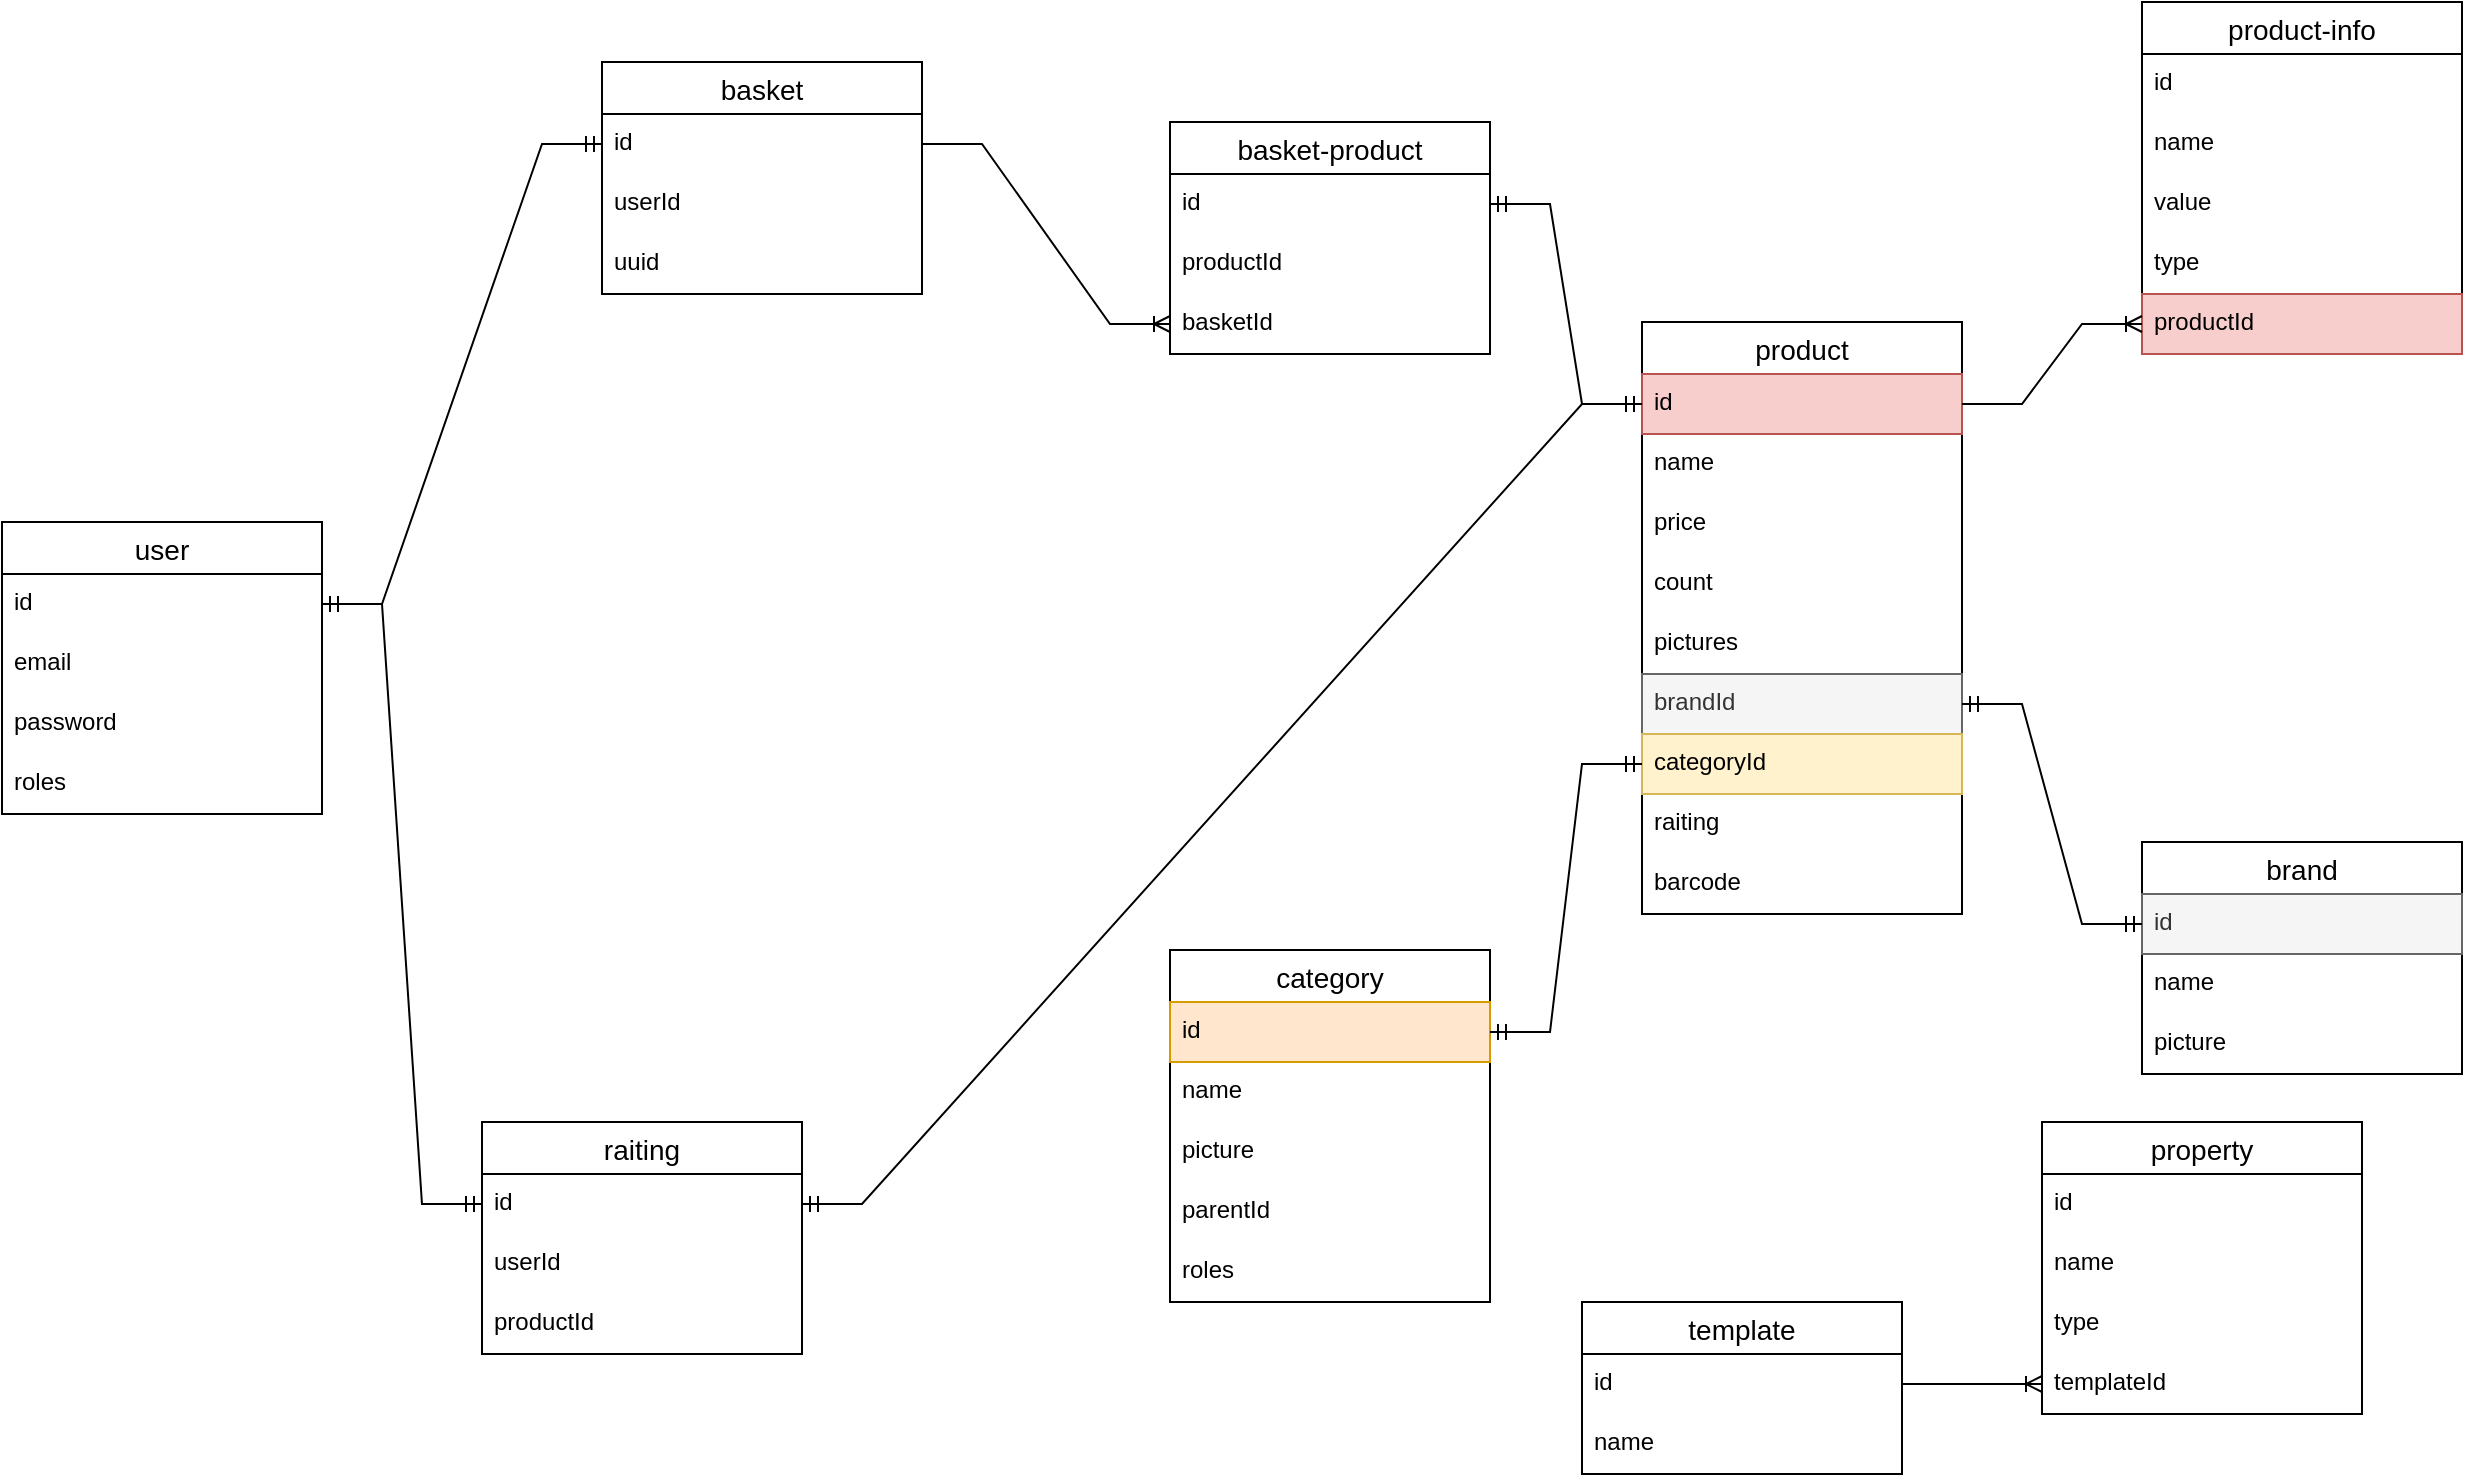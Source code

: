 <mxfile version="20.0.1" type="github">
  <diagram id="D1I-6k7Mfb01_lorKy6S" name="Page-1">
    <mxGraphModel dx="2249" dy="1963" grid="1" gridSize="10" guides="1" tooltips="1" connect="1" arrows="1" fold="1" page="1" pageScale="1" pageWidth="827" pageHeight="1169" math="0" shadow="0">
      <root>
        <mxCell id="0" />
        <mxCell id="1" parent="0" />
        <mxCell id="zUKVWzOeUtyOkBBjQSj7-12" value="property" style="swimlane;fontStyle=0;childLayout=stackLayout;horizontal=1;startSize=26;horizontalStack=0;resizeParent=1;resizeParentMax=0;resizeLast=0;collapsible=1;marginBottom=0;align=center;fontSize=14;" parent="1" vertex="1">
          <mxGeometry x="770" y="450" width="160" height="146" as="geometry" />
        </mxCell>
        <mxCell id="zUKVWzOeUtyOkBBjQSj7-13" value="id" style="text;strokeColor=none;fillColor=none;spacingLeft=4;spacingRight=4;overflow=hidden;rotatable=0;points=[[0,0.5],[1,0.5]];portConstraint=eastwest;fontSize=12;" parent="zUKVWzOeUtyOkBBjQSj7-12" vertex="1">
          <mxGeometry y="26" width="160" height="30" as="geometry" />
        </mxCell>
        <mxCell id="zUKVWzOeUtyOkBBjQSj7-14" value="name" style="text;strokeColor=none;fillColor=none;spacingLeft=4;spacingRight=4;overflow=hidden;rotatable=0;points=[[0,0.5],[1,0.5]];portConstraint=eastwest;fontSize=12;" parent="zUKVWzOeUtyOkBBjQSj7-12" vertex="1">
          <mxGeometry y="56" width="160" height="30" as="geometry" />
        </mxCell>
        <mxCell id="zUKVWzOeUtyOkBBjQSj7-15" value="type" style="text;strokeColor=none;fillColor=none;spacingLeft=4;spacingRight=4;overflow=hidden;rotatable=0;points=[[0,0.5],[1,0.5]];portConstraint=eastwest;fontSize=12;" parent="zUKVWzOeUtyOkBBjQSj7-12" vertex="1">
          <mxGeometry y="86" width="160" height="30" as="geometry" />
        </mxCell>
        <mxCell id="zUKVWzOeUtyOkBBjQSj7-17" value="templateId" style="text;strokeColor=none;fillColor=none;spacingLeft=4;spacingRight=4;overflow=hidden;rotatable=0;points=[[0,0.5],[1,0.5]];portConstraint=eastwest;fontSize=12;" parent="zUKVWzOeUtyOkBBjQSj7-12" vertex="1">
          <mxGeometry y="116" width="160" height="30" as="geometry" />
        </mxCell>
        <mxCell id="zUKVWzOeUtyOkBBjQSj7-18" value="template" style="swimlane;fontStyle=0;childLayout=stackLayout;horizontal=1;startSize=26;horizontalStack=0;resizeParent=1;resizeParentMax=0;resizeLast=0;collapsible=1;marginBottom=0;align=center;fontSize=14;" parent="1" vertex="1">
          <mxGeometry x="540" y="540" width="160" height="86" as="geometry" />
        </mxCell>
        <mxCell id="zUKVWzOeUtyOkBBjQSj7-19" value="id" style="text;strokeColor=none;fillColor=none;spacingLeft=4;spacingRight=4;overflow=hidden;rotatable=0;points=[[0,0.5],[1,0.5]];portConstraint=eastwest;fontSize=12;" parent="zUKVWzOeUtyOkBBjQSj7-18" vertex="1">
          <mxGeometry y="26" width="160" height="30" as="geometry" />
        </mxCell>
        <mxCell id="zUKVWzOeUtyOkBBjQSj7-20" value="name" style="text;strokeColor=none;fillColor=none;spacingLeft=4;spacingRight=4;overflow=hidden;rotatable=0;points=[[0,0.5],[1,0.5]];portConstraint=eastwest;fontSize=12;" parent="zUKVWzOeUtyOkBBjQSj7-18" vertex="1">
          <mxGeometry y="56" width="160" height="30" as="geometry" />
        </mxCell>
        <mxCell id="zUKVWzOeUtyOkBBjQSj7-23" value="" style="edgeStyle=entityRelationEdgeStyle;fontSize=12;html=1;endArrow=ERoneToMany;rounded=0;exitX=1;exitY=0.5;exitDx=0;exitDy=0;entryX=0;entryY=0.5;entryDx=0;entryDy=0;" parent="1" source="zUKVWzOeUtyOkBBjQSj7-19" target="zUKVWzOeUtyOkBBjQSj7-17" edge="1">
          <mxGeometry width="100" height="100" relative="1" as="geometry">
            <mxPoint x="1084" y="370" as="sourcePoint" />
            <mxPoint x="1184" y="270" as="targetPoint" />
          </mxGeometry>
        </mxCell>
        <mxCell id="zUKVWzOeUtyOkBBjQSj7-24" value="product" style="swimlane;fontStyle=0;childLayout=stackLayout;horizontal=1;startSize=26;horizontalStack=0;resizeParent=1;resizeParentMax=0;resizeLast=0;collapsible=1;marginBottom=0;align=center;fontSize=14;" parent="1" vertex="1">
          <mxGeometry x="570" y="50" width="160" height="296" as="geometry" />
        </mxCell>
        <mxCell id="zUKVWzOeUtyOkBBjQSj7-25" value="id" style="text;strokeColor=#b85450;fillColor=#f8cecc;spacingLeft=4;spacingRight=4;overflow=hidden;rotatable=0;points=[[0,0.5],[1,0.5]];portConstraint=eastwest;fontSize=12;" parent="zUKVWzOeUtyOkBBjQSj7-24" vertex="1">
          <mxGeometry y="26" width="160" height="30" as="geometry" />
        </mxCell>
        <mxCell id="zUKVWzOeUtyOkBBjQSj7-26" value="name" style="text;strokeColor=none;fillColor=none;spacingLeft=4;spacingRight=4;overflow=hidden;rotatable=0;points=[[0,0.5],[1,0.5]];portConstraint=eastwest;fontSize=12;" parent="zUKVWzOeUtyOkBBjQSj7-24" vertex="1">
          <mxGeometry y="56" width="160" height="30" as="geometry" />
        </mxCell>
        <mxCell id="zUKVWzOeUtyOkBBjQSj7-27" value="price" style="text;strokeColor=none;fillColor=none;spacingLeft=4;spacingRight=4;overflow=hidden;rotatable=0;points=[[0,0.5],[1,0.5]];portConstraint=eastwest;fontSize=12;" parent="zUKVWzOeUtyOkBBjQSj7-24" vertex="1">
          <mxGeometry y="86" width="160" height="30" as="geometry" />
        </mxCell>
        <mxCell id="zUKVWzOeUtyOkBBjQSj7-28" value="count" style="text;strokeColor=none;fillColor=none;spacingLeft=4;spacingRight=4;overflow=hidden;rotatable=0;points=[[0,0.5],[1,0.5]];portConstraint=eastwest;fontSize=12;" parent="zUKVWzOeUtyOkBBjQSj7-24" vertex="1">
          <mxGeometry y="116" width="160" height="30" as="geometry" />
        </mxCell>
        <mxCell id="zUKVWzOeUtyOkBBjQSj7-29" value="pictures" style="text;strokeColor=none;fillColor=none;spacingLeft=4;spacingRight=4;overflow=hidden;rotatable=0;points=[[0,0.5],[1,0.5]];portConstraint=eastwest;fontSize=12;" parent="zUKVWzOeUtyOkBBjQSj7-24" vertex="1">
          <mxGeometry y="146" width="160" height="30" as="geometry" />
        </mxCell>
        <mxCell id="zUKVWzOeUtyOkBBjQSj7-30" value="brandId" style="text;strokeColor=#666666;fillColor=#f5f5f5;spacingLeft=4;spacingRight=4;overflow=hidden;rotatable=0;points=[[0,0.5],[1,0.5]];portConstraint=eastwest;fontSize=12;fontColor=#333333;" parent="zUKVWzOeUtyOkBBjQSj7-24" vertex="1">
          <mxGeometry y="176" width="160" height="30" as="geometry" />
        </mxCell>
        <mxCell id="zUKVWzOeUtyOkBBjQSj7-31" value="categoryId" style="text;strokeColor=#d6b656;fillColor=#fff2cc;spacingLeft=4;spacingRight=4;overflow=hidden;rotatable=0;points=[[0,0.5],[1,0.5]];portConstraint=eastwest;fontSize=12;" parent="zUKVWzOeUtyOkBBjQSj7-24" vertex="1">
          <mxGeometry y="206" width="160" height="30" as="geometry" />
        </mxCell>
        <mxCell id="zUKVWzOeUtyOkBBjQSj7-78" value="raiting" style="text;spacingLeft=4;spacingRight=4;overflow=hidden;rotatable=0;points=[[0,0.5],[1,0.5]];portConstraint=eastwest;fontSize=12;" parent="zUKVWzOeUtyOkBBjQSj7-24" vertex="1">
          <mxGeometry y="236" width="160" height="30" as="geometry" />
        </mxCell>
        <mxCell id="38IZTaRunIM7EvuJaTny-2" value="barcode" style="text;spacingLeft=4;spacingRight=4;overflow=hidden;rotatable=0;points=[[0,0.5],[1,0.5]];portConstraint=eastwest;fontSize=12;" vertex="1" parent="zUKVWzOeUtyOkBBjQSj7-24">
          <mxGeometry y="266" width="160" height="30" as="geometry" />
        </mxCell>
        <mxCell id="zUKVWzOeUtyOkBBjQSj7-32" value="category" style="swimlane;fontStyle=0;childLayout=stackLayout;horizontal=1;startSize=26;horizontalStack=0;resizeParent=1;resizeParentMax=0;resizeLast=0;collapsible=1;marginBottom=0;align=center;fontSize=14;" parent="1" vertex="1">
          <mxGeometry x="334" y="364" width="160" height="176" as="geometry" />
        </mxCell>
        <mxCell id="zUKVWzOeUtyOkBBjQSj7-33" value="id" style="text;strokeColor=#d79b00;fillColor=#ffe6cc;spacingLeft=4;spacingRight=4;overflow=hidden;rotatable=0;points=[[0,0.5],[1,0.5]];portConstraint=eastwest;fontSize=12;" parent="zUKVWzOeUtyOkBBjQSj7-32" vertex="1">
          <mxGeometry y="26" width="160" height="30" as="geometry" />
        </mxCell>
        <mxCell id="zUKVWzOeUtyOkBBjQSj7-34" value="name" style="text;strokeColor=none;fillColor=none;spacingLeft=4;spacingRight=4;overflow=hidden;rotatable=0;points=[[0,0.5],[1,0.5]];portConstraint=eastwest;fontSize=12;" parent="zUKVWzOeUtyOkBBjQSj7-32" vertex="1">
          <mxGeometry y="56" width="160" height="30" as="geometry" />
        </mxCell>
        <mxCell id="zUKVWzOeUtyOkBBjQSj7-35" value="picture" style="text;strokeColor=none;fillColor=none;spacingLeft=4;spacingRight=4;overflow=hidden;rotatable=0;points=[[0,0.5],[1,0.5]];portConstraint=eastwest;fontSize=12;" parent="zUKVWzOeUtyOkBBjQSj7-32" vertex="1">
          <mxGeometry y="86" width="160" height="30" as="geometry" />
        </mxCell>
        <mxCell id="zUKVWzOeUtyOkBBjQSj7-36" value="parentId" style="text;strokeColor=none;fillColor=none;spacingLeft=4;spacingRight=4;overflow=hidden;rotatable=0;points=[[0,0.5],[1,0.5]];portConstraint=eastwest;fontSize=12;" parent="zUKVWzOeUtyOkBBjQSj7-32" vertex="1">
          <mxGeometry y="116" width="160" height="30" as="geometry" />
        </mxCell>
        <mxCell id="zUKVWzOeUtyOkBBjQSj7-79" value="roles" style="text;strokeColor=none;fillColor=none;spacingLeft=4;spacingRight=4;overflow=hidden;rotatable=0;points=[[0,0.5],[1,0.5]];portConstraint=eastwest;fontSize=12;" parent="zUKVWzOeUtyOkBBjQSj7-32" vertex="1">
          <mxGeometry y="146" width="160" height="30" as="geometry" />
        </mxCell>
        <mxCell id="zUKVWzOeUtyOkBBjQSj7-37" value="" style="edgeStyle=entityRelationEdgeStyle;fontSize=12;html=1;endArrow=ERmandOne;startArrow=ERmandOne;rounded=0;exitX=1;exitY=0.5;exitDx=0;exitDy=0;entryX=0;entryY=0.5;entryDx=0;entryDy=0;" parent="1" source="zUKVWzOeUtyOkBBjQSj7-33" target="zUKVWzOeUtyOkBBjQSj7-31" edge="1">
          <mxGeometry width="100" height="100" relative="1" as="geometry">
            <mxPoint x="520" y="160" as="sourcePoint" />
            <mxPoint x="620" y="60" as="targetPoint" />
          </mxGeometry>
        </mxCell>
        <mxCell id="zUKVWzOeUtyOkBBjQSj7-42" value="brand" style="swimlane;fontStyle=0;childLayout=stackLayout;horizontal=1;startSize=26;horizontalStack=0;resizeParent=1;resizeParentMax=0;resizeLast=0;collapsible=1;marginBottom=0;align=center;fontSize=14;" parent="1" vertex="1">
          <mxGeometry x="820" y="310" width="160" height="116" as="geometry" />
        </mxCell>
        <mxCell id="zUKVWzOeUtyOkBBjQSj7-43" value="id" style="text;strokeColor=#666666;fillColor=#f5f5f5;spacingLeft=4;spacingRight=4;overflow=hidden;rotatable=0;points=[[0,0.5],[1,0.5]];portConstraint=eastwest;fontSize=12;fontColor=#333333;" parent="zUKVWzOeUtyOkBBjQSj7-42" vertex="1">
          <mxGeometry y="26" width="160" height="30" as="geometry" />
        </mxCell>
        <mxCell id="zUKVWzOeUtyOkBBjQSj7-44" value="name" style="text;strokeColor=none;fillColor=none;spacingLeft=4;spacingRight=4;overflow=hidden;rotatable=0;points=[[0,0.5],[1,0.5]];portConstraint=eastwest;fontSize=12;" parent="zUKVWzOeUtyOkBBjQSj7-42" vertex="1">
          <mxGeometry y="56" width="160" height="30" as="geometry" />
        </mxCell>
        <mxCell id="zUKVWzOeUtyOkBBjQSj7-45" value="picture" style="text;strokeColor=none;fillColor=none;spacingLeft=4;spacingRight=4;overflow=hidden;rotatable=0;points=[[0,0.5],[1,0.5]];portConstraint=eastwest;fontSize=12;" parent="zUKVWzOeUtyOkBBjQSj7-42" vertex="1">
          <mxGeometry y="86" width="160" height="30" as="geometry" />
        </mxCell>
        <mxCell id="zUKVWzOeUtyOkBBjQSj7-46" value="" style="edgeStyle=entityRelationEdgeStyle;fontSize=12;html=1;endArrow=ERmandOne;startArrow=ERmandOne;rounded=0;entryX=0;entryY=0.5;entryDx=0;entryDy=0;exitX=1;exitY=0.5;exitDx=0;exitDy=0;" parent="1" source="zUKVWzOeUtyOkBBjQSj7-30" target="zUKVWzOeUtyOkBBjQSj7-43" edge="1">
          <mxGeometry width="100" height="100" relative="1" as="geometry">
            <mxPoint x="520" y="260" as="sourcePoint" />
            <mxPoint x="620" y="160" as="targetPoint" />
          </mxGeometry>
        </mxCell>
        <mxCell id="zUKVWzOeUtyOkBBjQSj7-47" value="product-info" style="swimlane;fontStyle=0;childLayout=stackLayout;horizontal=1;startSize=26;horizontalStack=0;resizeParent=1;resizeParentMax=0;resizeLast=0;collapsible=1;marginBottom=0;align=center;fontSize=14;" parent="1" vertex="1">
          <mxGeometry x="820" y="-110" width="160" height="176" as="geometry" />
        </mxCell>
        <mxCell id="zUKVWzOeUtyOkBBjQSj7-48" value="id" style="text;strokeColor=none;fillColor=none;spacingLeft=4;spacingRight=4;overflow=hidden;rotatable=0;points=[[0,0.5],[1,0.5]];portConstraint=eastwest;fontSize=12;" parent="zUKVWzOeUtyOkBBjQSj7-47" vertex="1">
          <mxGeometry y="26" width="160" height="30" as="geometry" />
        </mxCell>
        <mxCell id="zUKVWzOeUtyOkBBjQSj7-49" value="name" style="text;strokeColor=none;fillColor=none;spacingLeft=4;spacingRight=4;overflow=hidden;rotatable=0;points=[[0,0.5],[1,0.5]];portConstraint=eastwest;fontSize=12;" parent="zUKVWzOeUtyOkBBjQSj7-47" vertex="1">
          <mxGeometry y="56" width="160" height="30" as="geometry" />
        </mxCell>
        <mxCell id="zUKVWzOeUtyOkBBjQSj7-50" value="value" style="text;strokeColor=none;fillColor=none;spacingLeft=4;spacingRight=4;overflow=hidden;rotatable=0;points=[[0,0.5],[1,0.5]];portConstraint=eastwest;fontSize=12;" parent="zUKVWzOeUtyOkBBjQSj7-47" vertex="1">
          <mxGeometry y="86" width="160" height="30" as="geometry" />
        </mxCell>
        <mxCell id="zUKVWzOeUtyOkBBjQSj7-51" value="type" style="text;strokeColor=none;fillColor=none;spacingLeft=4;spacingRight=4;overflow=hidden;rotatable=0;points=[[0,0.5],[1,0.5]];portConstraint=eastwest;fontSize=12;" parent="zUKVWzOeUtyOkBBjQSj7-47" vertex="1">
          <mxGeometry y="116" width="160" height="30" as="geometry" />
        </mxCell>
        <mxCell id="zUKVWzOeUtyOkBBjQSj7-52" value="productId" style="text;strokeColor=#b85450;fillColor=#f8cecc;spacingLeft=4;spacingRight=4;overflow=hidden;rotatable=0;points=[[0,0.5],[1,0.5]];portConstraint=eastwest;fontSize=12;" parent="zUKVWzOeUtyOkBBjQSj7-47" vertex="1">
          <mxGeometry y="146" width="160" height="30" as="geometry" />
        </mxCell>
        <mxCell id="zUKVWzOeUtyOkBBjQSj7-53" value="" style="edgeStyle=entityRelationEdgeStyle;fontSize=12;html=1;endArrow=ERoneToMany;rounded=0;entryX=0;entryY=0.5;entryDx=0;entryDy=0;exitX=1;exitY=0.5;exitDx=0;exitDy=0;" parent="1" source="zUKVWzOeUtyOkBBjQSj7-25" target="zUKVWzOeUtyOkBBjQSj7-52" edge="1">
          <mxGeometry width="100" height="100" relative="1" as="geometry">
            <mxPoint x="800" y="100" as="sourcePoint" />
            <mxPoint x="900" as="targetPoint" />
          </mxGeometry>
        </mxCell>
        <mxCell id="zUKVWzOeUtyOkBBjQSj7-68" value="basket" style="swimlane;fontStyle=0;childLayout=stackLayout;horizontal=1;startSize=26;horizontalStack=0;resizeParent=1;resizeParentMax=0;resizeLast=0;collapsible=1;marginBottom=0;align=center;fontSize=14;" parent="1" vertex="1">
          <mxGeometry x="50" y="-80" width="160" height="116" as="geometry" />
        </mxCell>
        <mxCell id="zUKVWzOeUtyOkBBjQSj7-69" value="id" style="text;strokeColor=none;fillColor=none;spacingLeft=4;spacingRight=4;overflow=hidden;rotatable=0;points=[[0,0.5],[1,0.5]];portConstraint=eastwest;fontSize=12;" parent="zUKVWzOeUtyOkBBjQSj7-68" vertex="1">
          <mxGeometry y="26" width="160" height="30" as="geometry" />
        </mxCell>
        <mxCell id="zUKVWzOeUtyOkBBjQSj7-70" value="userId" style="text;strokeColor=none;fillColor=none;spacingLeft=4;spacingRight=4;overflow=hidden;rotatable=0;points=[[0,0.5],[1,0.5]];portConstraint=eastwest;fontSize=12;" parent="zUKVWzOeUtyOkBBjQSj7-68" vertex="1">
          <mxGeometry y="56" width="160" height="30" as="geometry" />
        </mxCell>
        <mxCell id="zUKVWzOeUtyOkBBjQSj7-71" value="uuid" style="text;strokeColor=none;fillColor=none;spacingLeft=4;spacingRight=4;overflow=hidden;rotatable=0;points=[[0,0.5],[1,0.5]];portConstraint=eastwest;fontSize=12;" parent="zUKVWzOeUtyOkBBjQSj7-68" vertex="1">
          <mxGeometry y="86" width="160" height="30" as="geometry" />
        </mxCell>
        <mxCell id="zUKVWzOeUtyOkBBjQSj7-72" value="basket-product" style="swimlane;fontStyle=0;childLayout=stackLayout;horizontal=1;startSize=26;horizontalStack=0;resizeParent=1;resizeParentMax=0;resizeLast=0;collapsible=1;marginBottom=0;align=center;fontSize=14;" parent="1" vertex="1">
          <mxGeometry x="334" y="-50" width="160" height="116" as="geometry" />
        </mxCell>
        <mxCell id="zUKVWzOeUtyOkBBjQSj7-73" value="id" style="text;strokeColor=none;fillColor=none;spacingLeft=4;spacingRight=4;overflow=hidden;rotatable=0;points=[[0,0.5],[1,0.5]];portConstraint=eastwest;fontSize=12;" parent="zUKVWzOeUtyOkBBjQSj7-72" vertex="1">
          <mxGeometry y="26" width="160" height="30" as="geometry" />
        </mxCell>
        <mxCell id="zUKVWzOeUtyOkBBjQSj7-74" value="productId" style="text;strokeColor=none;fillColor=none;spacingLeft=4;spacingRight=4;overflow=hidden;rotatable=0;points=[[0,0.5],[1,0.5]];portConstraint=eastwest;fontSize=12;" parent="zUKVWzOeUtyOkBBjQSj7-72" vertex="1">
          <mxGeometry y="56" width="160" height="30" as="geometry" />
        </mxCell>
        <mxCell id="zUKVWzOeUtyOkBBjQSj7-75" value="basketId" style="text;strokeColor=none;fillColor=none;spacingLeft=4;spacingRight=4;overflow=hidden;rotatable=0;points=[[0,0.5],[1,0.5]];portConstraint=eastwest;fontSize=12;" parent="zUKVWzOeUtyOkBBjQSj7-72" vertex="1">
          <mxGeometry y="86" width="160" height="30" as="geometry" />
        </mxCell>
        <mxCell id="zUKVWzOeUtyOkBBjQSj7-76" value="" style="edgeStyle=entityRelationEdgeStyle;fontSize=12;html=1;endArrow=ERoneToMany;rounded=0;entryX=0;entryY=0.5;entryDx=0;entryDy=0;exitX=1;exitY=0.5;exitDx=0;exitDy=0;" parent="1" source="zUKVWzOeUtyOkBBjQSj7-69" target="zUKVWzOeUtyOkBBjQSj7-75" edge="1">
          <mxGeometry width="100" height="100" relative="1" as="geometry">
            <mxPoint x="180" y="180" as="sourcePoint" />
            <mxPoint x="280" y="80" as="targetPoint" />
          </mxGeometry>
        </mxCell>
        <mxCell id="zUKVWzOeUtyOkBBjQSj7-80" value="user" style="swimlane;fontStyle=0;childLayout=stackLayout;horizontal=1;startSize=26;horizontalStack=0;resizeParent=1;resizeParentMax=0;resizeLast=0;collapsible=1;marginBottom=0;align=center;fontSize=14;" parent="1" vertex="1">
          <mxGeometry x="-250" y="150" width="160" height="146" as="geometry" />
        </mxCell>
        <mxCell id="zUKVWzOeUtyOkBBjQSj7-81" value="id" style="text;strokeColor=none;fillColor=none;spacingLeft=4;spacingRight=4;overflow=hidden;rotatable=0;points=[[0,0.5],[1,0.5]];portConstraint=eastwest;fontSize=12;" parent="zUKVWzOeUtyOkBBjQSj7-80" vertex="1">
          <mxGeometry y="26" width="160" height="30" as="geometry" />
        </mxCell>
        <mxCell id="zUKVWzOeUtyOkBBjQSj7-82" value="email" style="text;strokeColor=none;fillColor=none;spacingLeft=4;spacingRight=4;overflow=hidden;rotatable=0;points=[[0,0.5],[1,0.5]];portConstraint=eastwest;fontSize=12;" parent="zUKVWzOeUtyOkBBjQSj7-80" vertex="1">
          <mxGeometry y="56" width="160" height="30" as="geometry" />
        </mxCell>
        <mxCell id="zUKVWzOeUtyOkBBjQSj7-83" value="password" style="text;strokeColor=none;fillColor=none;spacingLeft=4;spacingRight=4;overflow=hidden;rotatable=0;points=[[0,0.5],[1,0.5]];portConstraint=eastwest;fontSize=12;" parent="zUKVWzOeUtyOkBBjQSj7-80" vertex="1">
          <mxGeometry y="86" width="160" height="30" as="geometry" />
        </mxCell>
        <mxCell id="zUKVWzOeUtyOkBBjQSj7-84" value="roles" style="text;strokeColor=none;fillColor=none;spacingLeft=4;spacingRight=4;overflow=hidden;rotatable=0;points=[[0,0.5],[1,0.5]];portConstraint=eastwest;fontSize=12;" parent="zUKVWzOeUtyOkBBjQSj7-80" vertex="1">
          <mxGeometry y="116" width="160" height="30" as="geometry" />
        </mxCell>
        <mxCell id="zUKVWzOeUtyOkBBjQSj7-85" value="" style="edgeStyle=entityRelationEdgeStyle;fontSize=12;html=1;endArrow=ERmandOne;startArrow=ERmandOne;rounded=0;exitX=1;exitY=0.5;exitDx=0;exitDy=0;entryX=0;entryY=0.5;entryDx=0;entryDy=0;" parent="1" source="zUKVWzOeUtyOkBBjQSj7-73" target="zUKVWzOeUtyOkBBjQSj7-25" edge="1">
          <mxGeometry width="100" height="100" relative="1" as="geometry">
            <mxPoint x="500" y="190" as="sourcePoint" />
            <mxPoint x="580" y="80" as="targetPoint" />
          </mxGeometry>
        </mxCell>
        <mxCell id="zUKVWzOeUtyOkBBjQSj7-86" value="" style="edgeStyle=entityRelationEdgeStyle;fontSize=12;html=1;endArrow=ERmandOne;startArrow=ERmandOne;rounded=0;exitX=1;exitY=0.5;exitDx=0;exitDy=0;entryX=0;entryY=0.5;entryDx=0;entryDy=0;" parent="1" source="zUKVWzOeUtyOkBBjQSj7-81" target="zUKVWzOeUtyOkBBjQSj7-69" edge="1">
          <mxGeometry width="100" height="100" relative="1" as="geometry">
            <mxPoint x="-70" y="58" as="sourcePoint" />
            <mxPoint x="20" y="-40" as="targetPoint" />
          </mxGeometry>
        </mxCell>
        <mxCell id="zUKVWzOeUtyOkBBjQSj7-88" value="raiting" style="swimlane;fontStyle=0;childLayout=stackLayout;horizontal=1;startSize=26;horizontalStack=0;resizeParent=1;resizeParentMax=0;resizeLast=0;collapsible=1;marginBottom=0;align=center;fontSize=14;" parent="1" vertex="1">
          <mxGeometry x="-10" y="450" width="160" height="116" as="geometry" />
        </mxCell>
        <mxCell id="zUKVWzOeUtyOkBBjQSj7-89" value="id" style="text;strokeColor=none;fillColor=none;spacingLeft=4;spacingRight=4;overflow=hidden;rotatable=0;points=[[0,0.5],[1,0.5]];portConstraint=eastwest;fontSize=12;" parent="zUKVWzOeUtyOkBBjQSj7-88" vertex="1">
          <mxGeometry y="26" width="160" height="30" as="geometry" />
        </mxCell>
        <mxCell id="zUKVWzOeUtyOkBBjQSj7-90" value="userId" style="text;strokeColor=none;fillColor=none;spacingLeft=4;spacingRight=4;overflow=hidden;rotatable=0;points=[[0,0.5],[1,0.5]];portConstraint=eastwest;fontSize=12;" parent="zUKVWzOeUtyOkBBjQSj7-88" vertex="1">
          <mxGeometry y="56" width="160" height="30" as="geometry" />
        </mxCell>
        <mxCell id="zUKVWzOeUtyOkBBjQSj7-91" value="productId" style="text;strokeColor=none;fillColor=none;spacingLeft=4;spacingRight=4;overflow=hidden;rotatable=0;points=[[0,0.5],[1,0.5]];portConstraint=eastwest;fontSize=12;" parent="zUKVWzOeUtyOkBBjQSj7-88" vertex="1">
          <mxGeometry y="86" width="160" height="30" as="geometry" />
        </mxCell>
        <mxCell id="zUKVWzOeUtyOkBBjQSj7-92" value="" style="edgeStyle=entityRelationEdgeStyle;fontSize=12;html=1;endArrow=ERmandOne;startArrow=ERmandOne;rounded=0;entryX=1;entryY=0.5;entryDx=0;entryDy=0;exitX=0;exitY=0.5;exitDx=0;exitDy=0;" parent="1" source="zUKVWzOeUtyOkBBjQSj7-89" target="zUKVWzOeUtyOkBBjQSj7-81" edge="1">
          <mxGeometry width="100" height="100" relative="1" as="geometry">
            <mxPoint x="-180" y="280" as="sourcePoint" />
            <mxPoint x="-80" y="180" as="targetPoint" />
          </mxGeometry>
        </mxCell>
        <mxCell id="zUKVWzOeUtyOkBBjQSj7-93" value="" style="edgeStyle=entityRelationEdgeStyle;fontSize=12;html=1;endArrow=ERmandOne;startArrow=ERmandOne;rounded=0;entryX=0;entryY=0.5;entryDx=0;entryDy=0;exitX=1;exitY=0.5;exitDx=0;exitDy=0;" parent="1" source="zUKVWzOeUtyOkBBjQSj7-89" target="zUKVWzOeUtyOkBBjQSj7-25" edge="1">
          <mxGeometry width="100" height="100" relative="1" as="geometry">
            <mxPoint x="290" y="240" as="sourcePoint" />
            <mxPoint x="540" y="110" as="targetPoint" />
          </mxGeometry>
        </mxCell>
      </root>
    </mxGraphModel>
  </diagram>
</mxfile>
